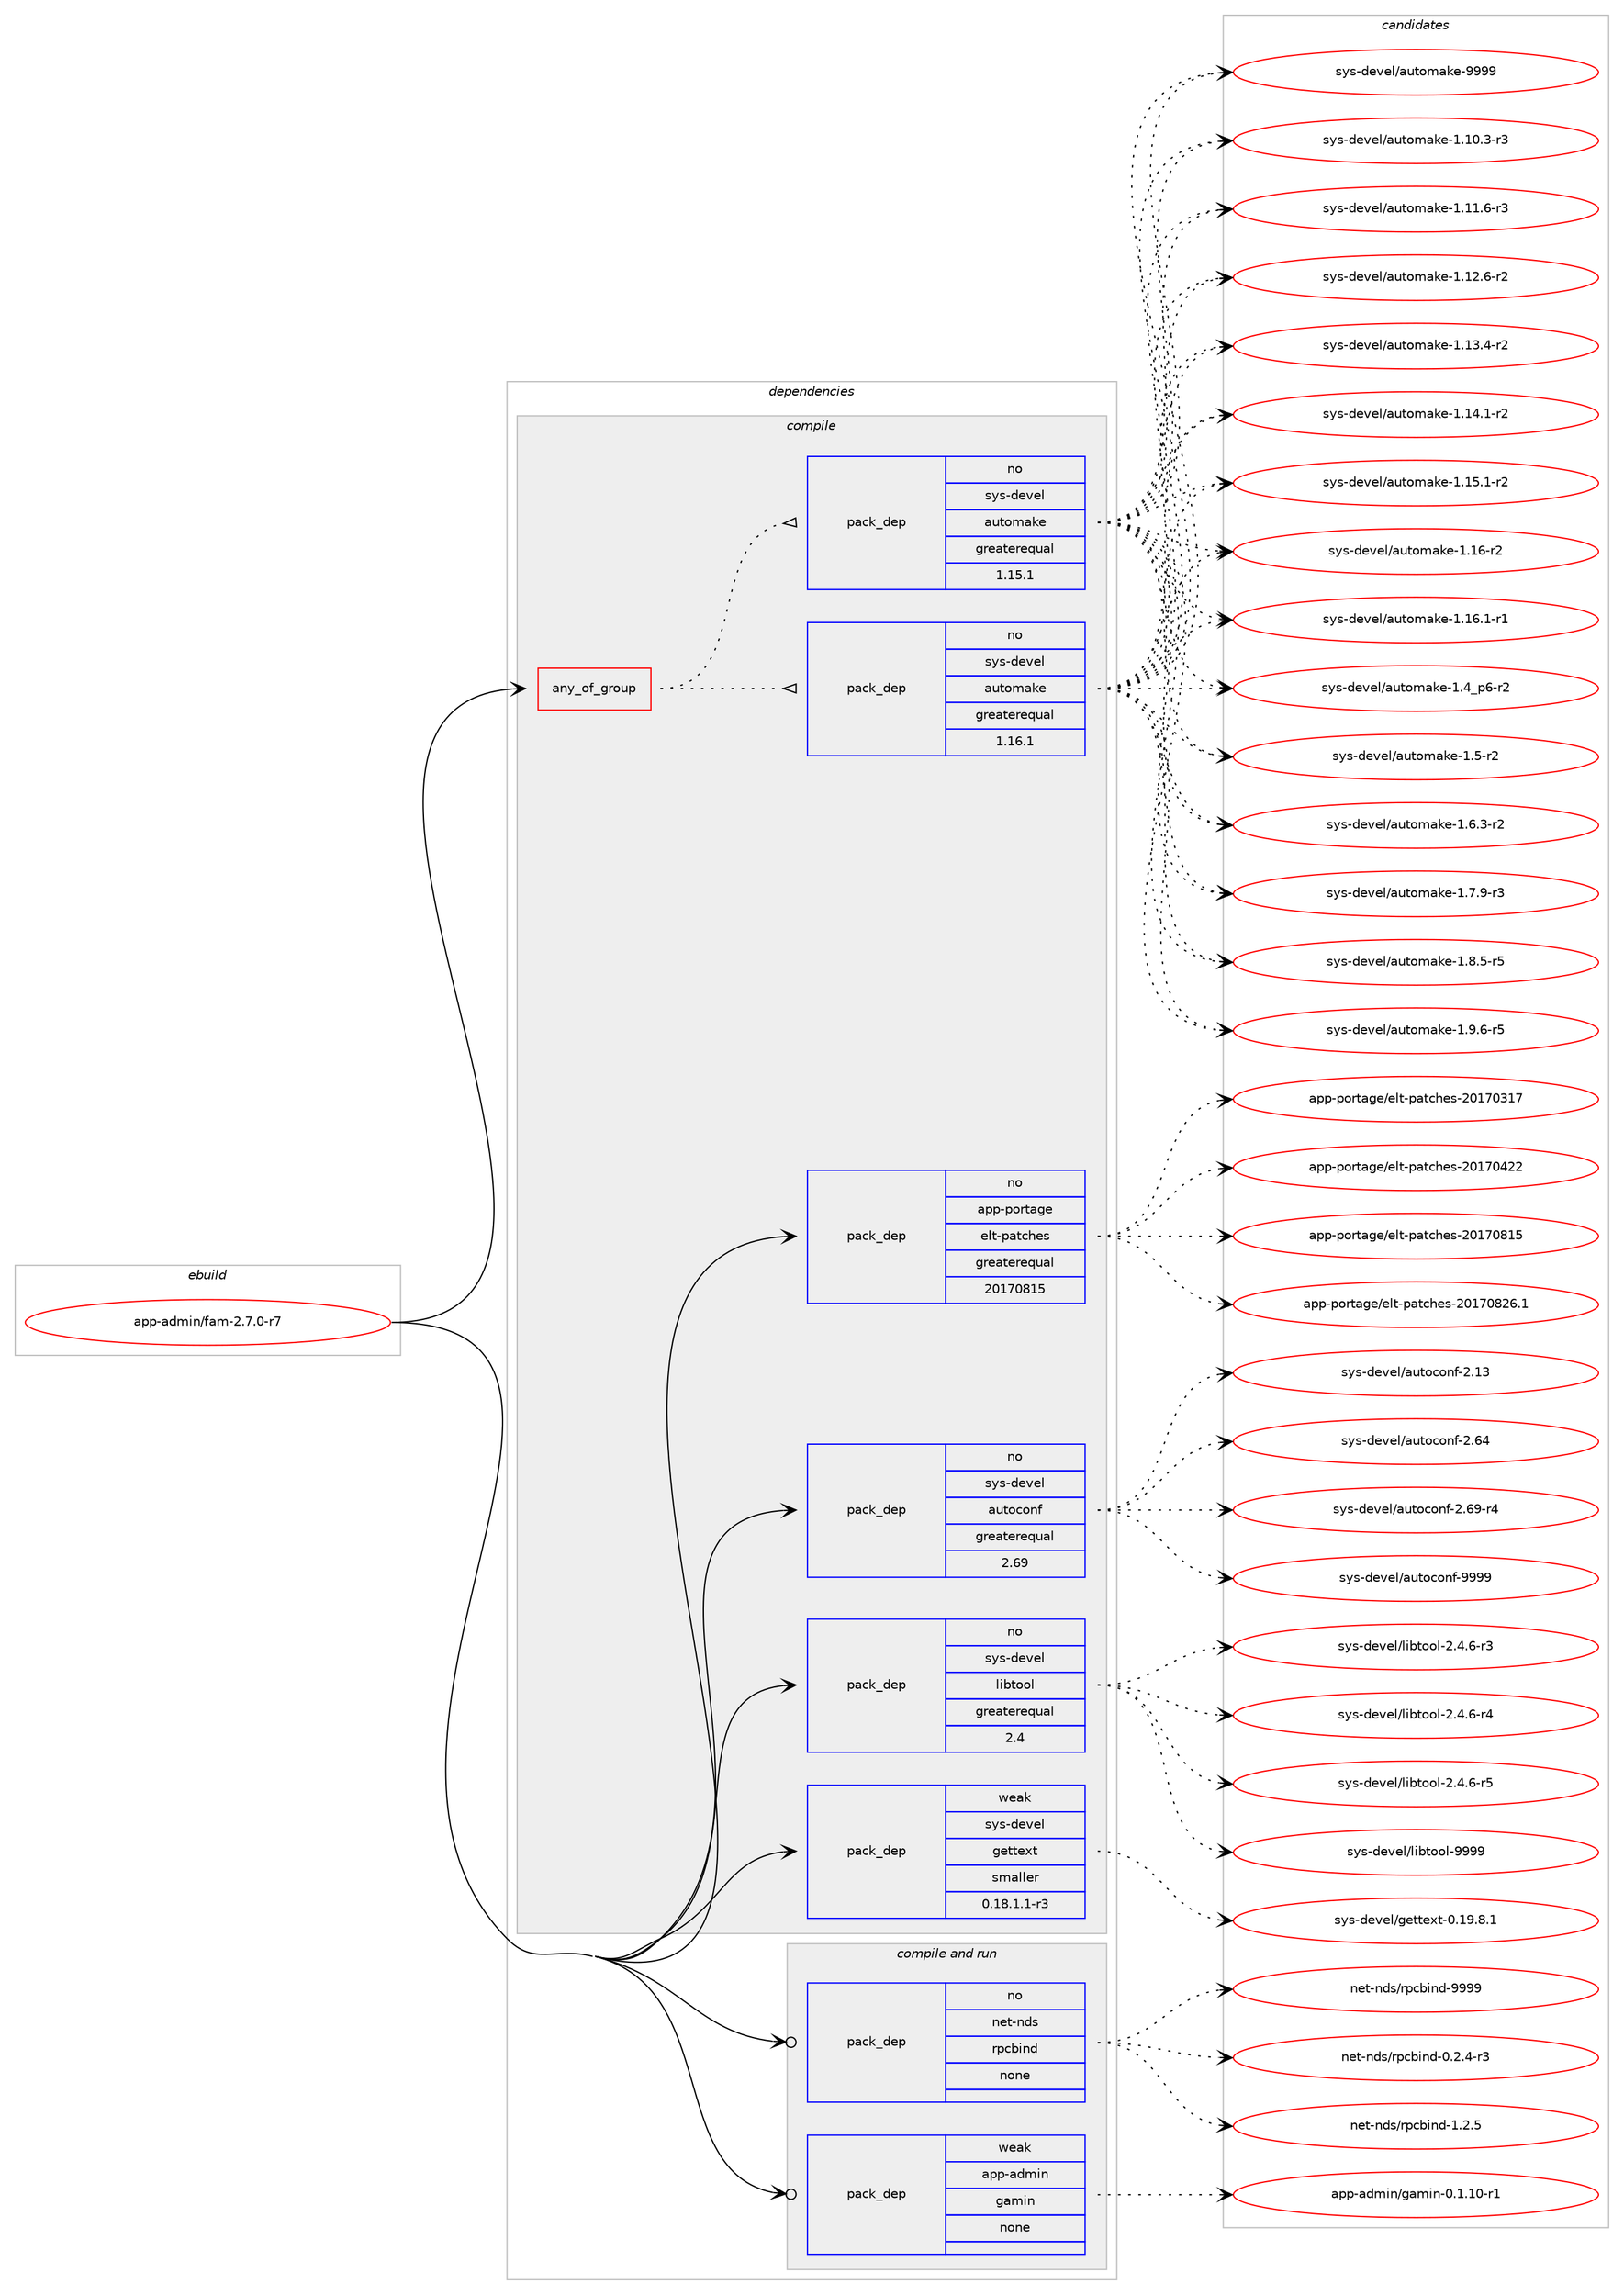 digraph prolog {

# *************
# Graph options
# *************

newrank=true;
concentrate=true;
compound=true;
graph [rankdir=LR,fontname=Helvetica,fontsize=10,ranksep=1.5];#, ranksep=2.5, nodesep=0.2];
edge  [arrowhead=vee];
node  [fontname=Helvetica,fontsize=10];

# **********
# The ebuild
# **********

subgraph cluster_leftcol {
color=gray;
rank=same;
label=<<i>ebuild</i>>;
id [label="app-admin/fam-2.7.0-r7", color=red, width=4, href="../app-admin/fam-2.7.0-r7.svg"];
}

# ****************
# The dependencies
# ****************

subgraph cluster_midcol {
color=gray;
label=<<i>dependencies</i>>;
subgraph cluster_compile {
fillcolor="#eeeeee";
style=filled;
label=<<i>compile</i>>;
subgraph any22 {
dependency475 [label=<<TABLE BORDER="0" CELLBORDER="1" CELLSPACING="0" CELLPADDING="4"><TR><TD CELLPADDING="10">any_of_group</TD></TR></TABLE>>, shape=none, color=red];subgraph pack388 {
dependency476 [label=<<TABLE BORDER="0" CELLBORDER="1" CELLSPACING="0" CELLPADDING="4" WIDTH="220"><TR><TD ROWSPAN="6" CELLPADDING="30">pack_dep</TD></TR><TR><TD WIDTH="110">no</TD></TR><TR><TD>sys-devel</TD></TR><TR><TD>automake</TD></TR><TR><TD>greaterequal</TD></TR><TR><TD>1.16.1</TD></TR></TABLE>>, shape=none, color=blue];
}
dependency475:e -> dependency476:w [weight=20,style="dotted",arrowhead="oinv"];
subgraph pack389 {
dependency477 [label=<<TABLE BORDER="0" CELLBORDER="1" CELLSPACING="0" CELLPADDING="4" WIDTH="220"><TR><TD ROWSPAN="6" CELLPADDING="30">pack_dep</TD></TR><TR><TD WIDTH="110">no</TD></TR><TR><TD>sys-devel</TD></TR><TR><TD>automake</TD></TR><TR><TD>greaterequal</TD></TR><TR><TD>1.15.1</TD></TR></TABLE>>, shape=none, color=blue];
}
dependency475:e -> dependency477:w [weight=20,style="dotted",arrowhead="oinv"];
}
id:e -> dependency475:w [weight=20,style="solid",arrowhead="vee"];
subgraph pack390 {
dependency478 [label=<<TABLE BORDER="0" CELLBORDER="1" CELLSPACING="0" CELLPADDING="4" WIDTH="220"><TR><TD ROWSPAN="6" CELLPADDING="30">pack_dep</TD></TR><TR><TD WIDTH="110">no</TD></TR><TR><TD>app-portage</TD></TR><TR><TD>elt-patches</TD></TR><TR><TD>greaterequal</TD></TR><TR><TD>20170815</TD></TR></TABLE>>, shape=none, color=blue];
}
id:e -> dependency478:w [weight=20,style="solid",arrowhead="vee"];
subgraph pack391 {
dependency479 [label=<<TABLE BORDER="0" CELLBORDER="1" CELLSPACING="0" CELLPADDING="4" WIDTH="220"><TR><TD ROWSPAN="6" CELLPADDING="30">pack_dep</TD></TR><TR><TD WIDTH="110">no</TD></TR><TR><TD>sys-devel</TD></TR><TR><TD>autoconf</TD></TR><TR><TD>greaterequal</TD></TR><TR><TD>2.69</TD></TR></TABLE>>, shape=none, color=blue];
}
id:e -> dependency479:w [weight=20,style="solid",arrowhead="vee"];
subgraph pack392 {
dependency480 [label=<<TABLE BORDER="0" CELLBORDER="1" CELLSPACING="0" CELLPADDING="4" WIDTH="220"><TR><TD ROWSPAN="6" CELLPADDING="30">pack_dep</TD></TR><TR><TD WIDTH="110">no</TD></TR><TR><TD>sys-devel</TD></TR><TR><TD>libtool</TD></TR><TR><TD>greaterequal</TD></TR><TR><TD>2.4</TD></TR></TABLE>>, shape=none, color=blue];
}
id:e -> dependency480:w [weight=20,style="solid",arrowhead="vee"];
subgraph pack393 {
dependency481 [label=<<TABLE BORDER="0" CELLBORDER="1" CELLSPACING="0" CELLPADDING="4" WIDTH="220"><TR><TD ROWSPAN="6" CELLPADDING="30">pack_dep</TD></TR><TR><TD WIDTH="110">weak</TD></TR><TR><TD>sys-devel</TD></TR><TR><TD>gettext</TD></TR><TR><TD>smaller</TD></TR><TR><TD>0.18.1.1-r3</TD></TR></TABLE>>, shape=none, color=blue];
}
id:e -> dependency481:w [weight=20,style="solid",arrowhead="vee"];
}
subgraph cluster_compileandrun {
fillcolor="#eeeeee";
style=filled;
label=<<i>compile and run</i>>;
subgraph pack394 {
dependency482 [label=<<TABLE BORDER="0" CELLBORDER="1" CELLSPACING="0" CELLPADDING="4" WIDTH="220"><TR><TD ROWSPAN="6" CELLPADDING="30">pack_dep</TD></TR><TR><TD WIDTH="110">no</TD></TR><TR><TD>net-nds</TD></TR><TR><TD>rpcbind</TD></TR><TR><TD>none</TD></TR><TR><TD></TD></TR></TABLE>>, shape=none, color=blue];
}
id:e -> dependency482:w [weight=20,style="solid",arrowhead="odotvee"];
subgraph pack395 {
dependency483 [label=<<TABLE BORDER="0" CELLBORDER="1" CELLSPACING="0" CELLPADDING="4" WIDTH="220"><TR><TD ROWSPAN="6" CELLPADDING="30">pack_dep</TD></TR><TR><TD WIDTH="110">weak</TD></TR><TR><TD>app-admin</TD></TR><TR><TD>gamin</TD></TR><TR><TD>none</TD></TR><TR><TD></TD></TR></TABLE>>, shape=none, color=blue];
}
id:e -> dependency483:w [weight=20,style="solid",arrowhead="odotvee"];
}
subgraph cluster_run {
fillcolor="#eeeeee";
style=filled;
label=<<i>run</i>>;
}
}

# **************
# The candidates
# **************

subgraph cluster_choices {
rank=same;
color=gray;
label=<<i>candidates</i>>;

subgraph choice388 {
color=black;
nodesep=1;
choice11512111545100101118101108479711711611110997107101454946494846514511451 [label="sys-devel/automake-1.10.3-r3", color=red, width=4,href="../sys-devel/automake-1.10.3-r3.svg"];
choice11512111545100101118101108479711711611110997107101454946494946544511451 [label="sys-devel/automake-1.11.6-r3", color=red, width=4,href="../sys-devel/automake-1.11.6-r3.svg"];
choice11512111545100101118101108479711711611110997107101454946495046544511450 [label="sys-devel/automake-1.12.6-r2", color=red, width=4,href="../sys-devel/automake-1.12.6-r2.svg"];
choice11512111545100101118101108479711711611110997107101454946495146524511450 [label="sys-devel/automake-1.13.4-r2", color=red, width=4,href="../sys-devel/automake-1.13.4-r2.svg"];
choice11512111545100101118101108479711711611110997107101454946495246494511450 [label="sys-devel/automake-1.14.1-r2", color=red, width=4,href="../sys-devel/automake-1.14.1-r2.svg"];
choice11512111545100101118101108479711711611110997107101454946495346494511450 [label="sys-devel/automake-1.15.1-r2", color=red, width=4,href="../sys-devel/automake-1.15.1-r2.svg"];
choice1151211154510010111810110847971171161111099710710145494649544511450 [label="sys-devel/automake-1.16-r2", color=red, width=4,href="../sys-devel/automake-1.16-r2.svg"];
choice11512111545100101118101108479711711611110997107101454946495446494511449 [label="sys-devel/automake-1.16.1-r1", color=red, width=4,href="../sys-devel/automake-1.16.1-r1.svg"];
choice115121115451001011181011084797117116111109971071014549465295112544511450 [label="sys-devel/automake-1.4_p6-r2", color=red, width=4,href="../sys-devel/automake-1.4_p6-r2.svg"];
choice11512111545100101118101108479711711611110997107101454946534511450 [label="sys-devel/automake-1.5-r2", color=red, width=4,href="../sys-devel/automake-1.5-r2.svg"];
choice115121115451001011181011084797117116111109971071014549465446514511450 [label="sys-devel/automake-1.6.3-r2", color=red, width=4,href="../sys-devel/automake-1.6.3-r2.svg"];
choice115121115451001011181011084797117116111109971071014549465546574511451 [label="sys-devel/automake-1.7.9-r3", color=red, width=4,href="../sys-devel/automake-1.7.9-r3.svg"];
choice115121115451001011181011084797117116111109971071014549465646534511453 [label="sys-devel/automake-1.8.5-r5", color=red, width=4,href="../sys-devel/automake-1.8.5-r5.svg"];
choice115121115451001011181011084797117116111109971071014549465746544511453 [label="sys-devel/automake-1.9.6-r5", color=red, width=4,href="../sys-devel/automake-1.9.6-r5.svg"];
choice115121115451001011181011084797117116111109971071014557575757 [label="sys-devel/automake-9999", color=red, width=4,href="../sys-devel/automake-9999.svg"];
dependency476:e -> choice11512111545100101118101108479711711611110997107101454946494846514511451:w [style=dotted,weight="100"];
dependency476:e -> choice11512111545100101118101108479711711611110997107101454946494946544511451:w [style=dotted,weight="100"];
dependency476:e -> choice11512111545100101118101108479711711611110997107101454946495046544511450:w [style=dotted,weight="100"];
dependency476:e -> choice11512111545100101118101108479711711611110997107101454946495146524511450:w [style=dotted,weight="100"];
dependency476:e -> choice11512111545100101118101108479711711611110997107101454946495246494511450:w [style=dotted,weight="100"];
dependency476:e -> choice11512111545100101118101108479711711611110997107101454946495346494511450:w [style=dotted,weight="100"];
dependency476:e -> choice1151211154510010111810110847971171161111099710710145494649544511450:w [style=dotted,weight="100"];
dependency476:e -> choice11512111545100101118101108479711711611110997107101454946495446494511449:w [style=dotted,weight="100"];
dependency476:e -> choice115121115451001011181011084797117116111109971071014549465295112544511450:w [style=dotted,weight="100"];
dependency476:e -> choice11512111545100101118101108479711711611110997107101454946534511450:w [style=dotted,weight="100"];
dependency476:e -> choice115121115451001011181011084797117116111109971071014549465446514511450:w [style=dotted,weight="100"];
dependency476:e -> choice115121115451001011181011084797117116111109971071014549465546574511451:w [style=dotted,weight="100"];
dependency476:e -> choice115121115451001011181011084797117116111109971071014549465646534511453:w [style=dotted,weight="100"];
dependency476:e -> choice115121115451001011181011084797117116111109971071014549465746544511453:w [style=dotted,weight="100"];
dependency476:e -> choice115121115451001011181011084797117116111109971071014557575757:w [style=dotted,weight="100"];
}
subgraph choice389 {
color=black;
nodesep=1;
choice11512111545100101118101108479711711611110997107101454946494846514511451 [label="sys-devel/automake-1.10.3-r3", color=red, width=4,href="../sys-devel/automake-1.10.3-r3.svg"];
choice11512111545100101118101108479711711611110997107101454946494946544511451 [label="sys-devel/automake-1.11.6-r3", color=red, width=4,href="../sys-devel/automake-1.11.6-r3.svg"];
choice11512111545100101118101108479711711611110997107101454946495046544511450 [label="sys-devel/automake-1.12.6-r2", color=red, width=4,href="../sys-devel/automake-1.12.6-r2.svg"];
choice11512111545100101118101108479711711611110997107101454946495146524511450 [label="sys-devel/automake-1.13.4-r2", color=red, width=4,href="../sys-devel/automake-1.13.4-r2.svg"];
choice11512111545100101118101108479711711611110997107101454946495246494511450 [label="sys-devel/automake-1.14.1-r2", color=red, width=4,href="../sys-devel/automake-1.14.1-r2.svg"];
choice11512111545100101118101108479711711611110997107101454946495346494511450 [label="sys-devel/automake-1.15.1-r2", color=red, width=4,href="../sys-devel/automake-1.15.1-r2.svg"];
choice1151211154510010111810110847971171161111099710710145494649544511450 [label="sys-devel/automake-1.16-r2", color=red, width=4,href="../sys-devel/automake-1.16-r2.svg"];
choice11512111545100101118101108479711711611110997107101454946495446494511449 [label="sys-devel/automake-1.16.1-r1", color=red, width=4,href="../sys-devel/automake-1.16.1-r1.svg"];
choice115121115451001011181011084797117116111109971071014549465295112544511450 [label="sys-devel/automake-1.4_p6-r2", color=red, width=4,href="../sys-devel/automake-1.4_p6-r2.svg"];
choice11512111545100101118101108479711711611110997107101454946534511450 [label="sys-devel/automake-1.5-r2", color=red, width=4,href="../sys-devel/automake-1.5-r2.svg"];
choice115121115451001011181011084797117116111109971071014549465446514511450 [label="sys-devel/automake-1.6.3-r2", color=red, width=4,href="../sys-devel/automake-1.6.3-r2.svg"];
choice115121115451001011181011084797117116111109971071014549465546574511451 [label="sys-devel/automake-1.7.9-r3", color=red, width=4,href="../sys-devel/automake-1.7.9-r3.svg"];
choice115121115451001011181011084797117116111109971071014549465646534511453 [label="sys-devel/automake-1.8.5-r5", color=red, width=4,href="../sys-devel/automake-1.8.5-r5.svg"];
choice115121115451001011181011084797117116111109971071014549465746544511453 [label="sys-devel/automake-1.9.6-r5", color=red, width=4,href="../sys-devel/automake-1.9.6-r5.svg"];
choice115121115451001011181011084797117116111109971071014557575757 [label="sys-devel/automake-9999", color=red, width=4,href="../sys-devel/automake-9999.svg"];
dependency477:e -> choice11512111545100101118101108479711711611110997107101454946494846514511451:w [style=dotted,weight="100"];
dependency477:e -> choice11512111545100101118101108479711711611110997107101454946494946544511451:w [style=dotted,weight="100"];
dependency477:e -> choice11512111545100101118101108479711711611110997107101454946495046544511450:w [style=dotted,weight="100"];
dependency477:e -> choice11512111545100101118101108479711711611110997107101454946495146524511450:w [style=dotted,weight="100"];
dependency477:e -> choice11512111545100101118101108479711711611110997107101454946495246494511450:w [style=dotted,weight="100"];
dependency477:e -> choice11512111545100101118101108479711711611110997107101454946495346494511450:w [style=dotted,weight="100"];
dependency477:e -> choice1151211154510010111810110847971171161111099710710145494649544511450:w [style=dotted,weight="100"];
dependency477:e -> choice11512111545100101118101108479711711611110997107101454946495446494511449:w [style=dotted,weight="100"];
dependency477:e -> choice115121115451001011181011084797117116111109971071014549465295112544511450:w [style=dotted,weight="100"];
dependency477:e -> choice11512111545100101118101108479711711611110997107101454946534511450:w [style=dotted,weight="100"];
dependency477:e -> choice115121115451001011181011084797117116111109971071014549465446514511450:w [style=dotted,weight="100"];
dependency477:e -> choice115121115451001011181011084797117116111109971071014549465546574511451:w [style=dotted,weight="100"];
dependency477:e -> choice115121115451001011181011084797117116111109971071014549465646534511453:w [style=dotted,weight="100"];
dependency477:e -> choice115121115451001011181011084797117116111109971071014549465746544511453:w [style=dotted,weight="100"];
dependency477:e -> choice115121115451001011181011084797117116111109971071014557575757:w [style=dotted,weight="100"];
}
subgraph choice390 {
color=black;
nodesep=1;
choice97112112451121111141169710310147101108116451129711699104101115455048495548514955 [label="app-portage/elt-patches-20170317", color=red, width=4,href="../app-portage/elt-patches-20170317.svg"];
choice97112112451121111141169710310147101108116451129711699104101115455048495548525050 [label="app-portage/elt-patches-20170422", color=red, width=4,href="../app-portage/elt-patches-20170422.svg"];
choice97112112451121111141169710310147101108116451129711699104101115455048495548564953 [label="app-portage/elt-patches-20170815", color=red, width=4,href="../app-portage/elt-patches-20170815.svg"];
choice971121124511211111411697103101471011081164511297116991041011154550484955485650544649 [label="app-portage/elt-patches-20170826.1", color=red, width=4,href="../app-portage/elt-patches-20170826.1.svg"];
dependency478:e -> choice97112112451121111141169710310147101108116451129711699104101115455048495548514955:w [style=dotted,weight="100"];
dependency478:e -> choice97112112451121111141169710310147101108116451129711699104101115455048495548525050:w [style=dotted,weight="100"];
dependency478:e -> choice97112112451121111141169710310147101108116451129711699104101115455048495548564953:w [style=dotted,weight="100"];
dependency478:e -> choice971121124511211111411697103101471011081164511297116991041011154550484955485650544649:w [style=dotted,weight="100"];
}
subgraph choice391 {
color=black;
nodesep=1;
choice115121115451001011181011084797117116111991111101024550464951 [label="sys-devel/autoconf-2.13", color=red, width=4,href="../sys-devel/autoconf-2.13.svg"];
choice115121115451001011181011084797117116111991111101024550465452 [label="sys-devel/autoconf-2.64", color=red, width=4,href="../sys-devel/autoconf-2.64.svg"];
choice1151211154510010111810110847971171161119911111010245504654574511452 [label="sys-devel/autoconf-2.69-r4", color=red, width=4,href="../sys-devel/autoconf-2.69-r4.svg"];
choice115121115451001011181011084797117116111991111101024557575757 [label="sys-devel/autoconf-9999", color=red, width=4,href="../sys-devel/autoconf-9999.svg"];
dependency479:e -> choice115121115451001011181011084797117116111991111101024550464951:w [style=dotted,weight="100"];
dependency479:e -> choice115121115451001011181011084797117116111991111101024550465452:w [style=dotted,weight="100"];
dependency479:e -> choice1151211154510010111810110847971171161119911111010245504654574511452:w [style=dotted,weight="100"];
dependency479:e -> choice115121115451001011181011084797117116111991111101024557575757:w [style=dotted,weight="100"];
}
subgraph choice392 {
color=black;
nodesep=1;
choice1151211154510010111810110847108105981161111111084550465246544511451 [label="sys-devel/libtool-2.4.6-r3", color=red, width=4,href="../sys-devel/libtool-2.4.6-r3.svg"];
choice1151211154510010111810110847108105981161111111084550465246544511452 [label="sys-devel/libtool-2.4.6-r4", color=red, width=4,href="../sys-devel/libtool-2.4.6-r4.svg"];
choice1151211154510010111810110847108105981161111111084550465246544511453 [label="sys-devel/libtool-2.4.6-r5", color=red, width=4,href="../sys-devel/libtool-2.4.6-r5.svg"];
choice1151211154510010111810110847108105981161111111084557575757 [label="sys-devel/libtool-9999", color=red, width=4,href="../sys-devel/libtool-9999.svg"];
dependency480:e -> choice1151211154510010111810110847108105981161111111084550465246544511451:w [style=dotted,weight="100"];
dependency480:e -> choice1151211154510010111810110847108105981161111111084550465246544511452:w [style=dotted,weight="100"];
dependency480:e -> choice1151211154510010111810110847108105981161111111084550465246544511453:w [style=dotted,weight="100"];
dependency480:e -> choice1151211154510010111810110847108105981161111111084557575757:w [style=dotted,weight="100"];
}
subgraph choice393 {
color=black;
nodesep=1;
choice1151211154510010111810110847103101116116101120116454846495746564649 [label="sys-devel/gettext-0.19.8.1", color=red, width=4,href="../sys-devel/gettext-0.19.8.1.svg"];
dependency481:e -> choice1151211154510010111810110847103101116116101120116454846495746564649:w [style=dotted,weight="100"];
}
subgraph choice394 {
color=black;
nodesep=1;
choice110101116451101001154711411299981051101004548465046524511451 [label="net-nds/rpcbind-0.2.4-r3", color=red, width=4,href="../net-nds/rpcbind-0.2.4-r3.svg"];
choice11010111645110100115471141129998105110100454946504653 [label="net-nds/rpcbind-1.2.5", color=red, width=4,href="../net-nds/rpcbind-1.2.5.svg"];
choice110101116451101001154711411299981051101004557575757 [label="net-nds/rpcbind-9999", color=red, width=4,href="../net-nds/rpcbind-9999.svg"];
dependency482:e -> choice110101116451101001154711411299981051101004548465046524511451:w [style=dotted,weight="100"];
dependency482:e -> choice11010111645110100115471141129998105110100454946504653:w [style=dotted,weight="100"];
dependency482:e -> choice110101116451101001154711411299981051101004557575757:w [style=dotted,weight="100"];
}
subgraph choice395 {
color=black;
nodesep=1;
choice9711211245971001091051104710397109105110454846494649484511449 [label="app-admin/gamin-0.1.10-r1", color=red, width=4,href="../app-admin/gamin-0.1.10-r1.svg"];
dependency483:e -> choice9711211245971001091051104710397109105110454846494649484511449:w [style=dotted,weight="100"];
}
}

}
